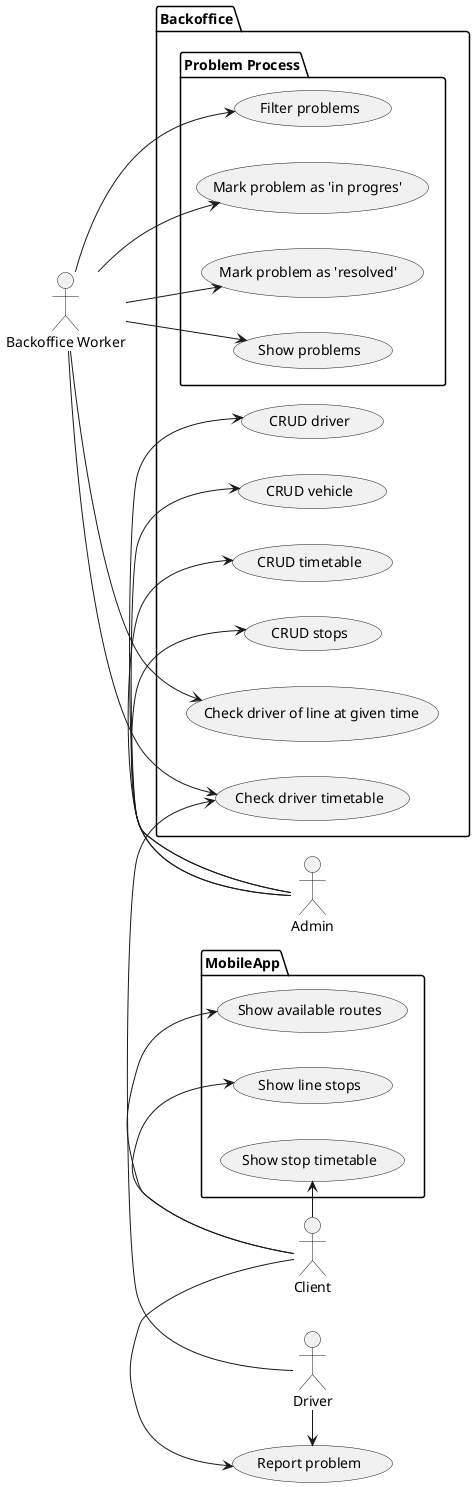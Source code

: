 @startuml use_case_mpk
left to right direction

actor Client as client
actor Driver as driver
actor Admin as admin
actor "Backoffice Worker" as backoffice_worker


package MobileApp {
usecase "Show available routes" as show_routes
usecase "Show line stops" as show_stops
usecase "Show stop timetable" as show_stop_time_table
}

usecase "Report problem" as report_problem


client -> show_routes
client -> show_stops
client -> show_stop_time_table
client -> report_problem




package Backoffice {
 usecase "CRUD driver" as crud_driver
 usecase "CRUD vehicle" as crud_vehicle
 usecase "CRUD timetable" as crud_timetable
 usecase "CRUD stops" as crud_stops

 usecase "Check driver timetable" as driver_work

package "Problem Process"{
 usecase "Show problems" as show_problems
 usecase "Filter problems" as filter_problems
 usecase "Mark problem as 'in progres' " as problem_in_progress
 usecase "Mark problem as 'resolved' " as problem_resolved
}
 usecase "Check driver of line at given time" as driver_of_line

}

admin -> crud_driver
admin -> crud_vehicle
admin -> crud_timetable
admin -> crud_stops

backoffice_worker --> show_problems
backoffice_worker -> filter_problems
backoffice_worker -> problem_in_progress
backoffice_worker -> problem_resolved
backoffice_worker -> driver_of_line
backoffice_worker -> driver_work

driver -> report_problem
driver -> driver_work

@enduml